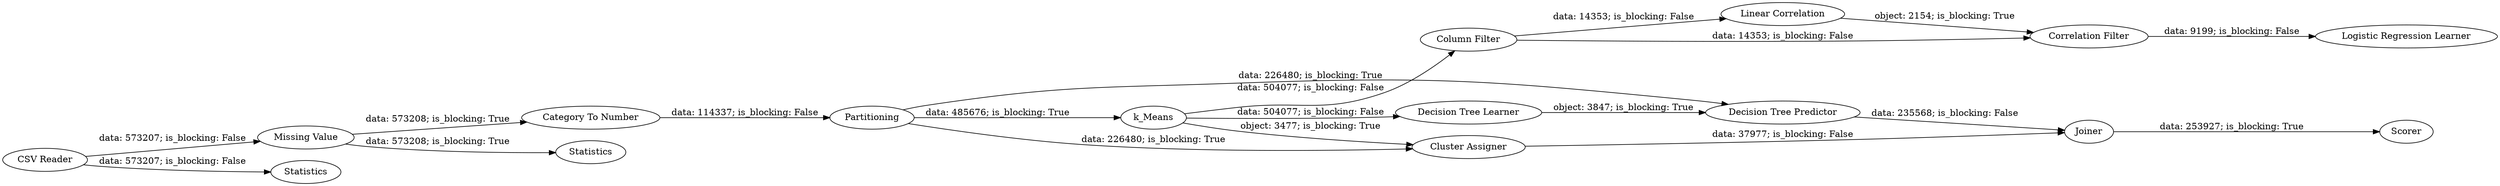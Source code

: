 digraph {
	"134317132954091581_9" [label="Logistic Regression Learner"]
	"134317132954091581_8" [label=k_Means]
	"134317132954091581_13" [label=Joiner]
	"134317132954091581_6" [label=Partitioning]
	"134317132954091581_1" [label="CSV Reader"]
	"134317132954091581_3" [label="Category To Number"]
	"134317132954091581_17" [label="Column Filter"]
	"134317132954091581_19" [label="Correlation Filter"]
	"134317132954091581_2" [label="Missing Value"]
	"134317132954091581_11" [label="Decision Tree Predictor"]
	"134317132954091581_10" [label="Decision Tree Learner"]
	"134317132954091581_14" [label=Scorer]
	"134317132954091581_18" [label="Linear Correlation"]
	"134317132954091581_12" [label="Cluster Assigner"]
	"134317132954091581_5" [label=Statistics]
	"134317132954091581_4" [label=Statistics]
	"134317132954091581_13" -> "134317132954091581_14" [label="data: 253927; is_blocking: True"]
	"134317132954091581_6" -> "134317132954091581_8" [label="data: 485676; is_blocking: True"]
	"134317132954091581_3" -> "134317132954091581_6" [label="data: 114337; is_blocking: False"]
	"134317132954091581_8" -> "134317132954091581_12" [label="object: 3477; is_blocking: True"]
	"134317132954091581_8" -> "134317132954091581_17" [label="data: 504077; is_blocking: False"]
	"134317132954091581_19" -> "134317132954091581_9" [label="data: 9199; is_blocking: False"]
	"134317132954091581_11" -> "134317132954091581_13" [label="data: 235568; is_blocking: False"]
	"134317132954091581_8" -> "134317132954091581_10" [label="data: 504077; is_blocking: False"]
	"134317132954091581_2" -> "134317132954091581_3" [label="data: 573208; is_blocking: True"]
	"134317132954091581_1" -> "134317132954091581_2" [label="data: 573207; is_blocking: False"]
	"134317132954091581_2" -> "134317132954091581_5" [label="data: 573208; is_blocking: True"]
	"134317132954091581_17" -> "134317132954091581_18" [label="data: 14353; is_blocking: False"]
	"134317132954091581_1" -> "134317132954091581_4" [label="data: 573207; is_blocking: False"]
	"134317132954091581_18" -> "134317132954091581_19" [label="object: 2154; is_blocking: True"]
	"134317132954091581_6" -> "134317132954091581_12" [label="data: 226480; is_blocking: True"]
	"134317132954091581_6" -> "134317132954091581_11" [label="data: 226480; is_blocking: True"]
	"134317132954091581_10" -> "134317132954091581_11" [label="object: 3847; is_blocking: True"]
	"134317132954091581_17" -> "134317132954091581_19" [label="data: 14353; is_blocking: False"]
	"134317132954091581_12" -> "134317132954091581_13" [label="data: 37977; is_blocking: False"]
	rankdir=LR
}
